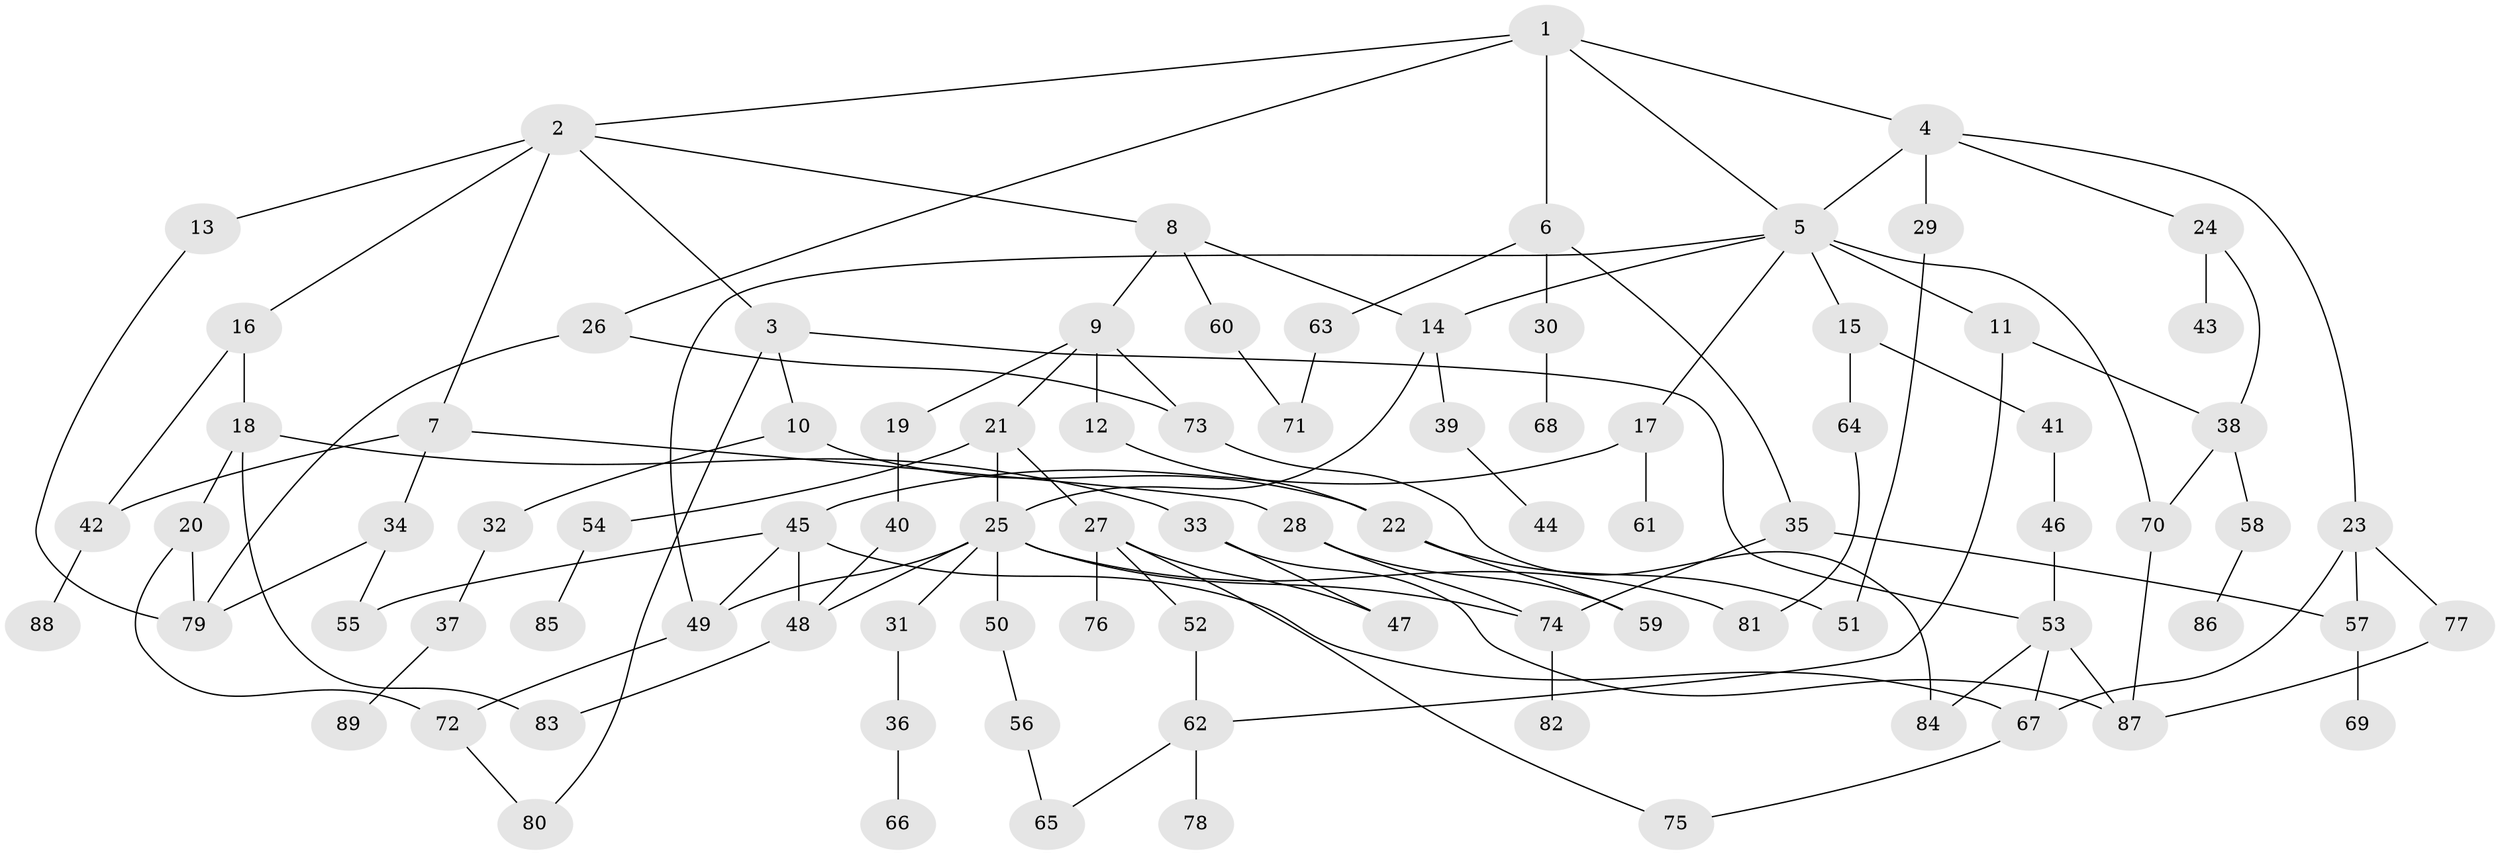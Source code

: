 // Generated by graph-tools (version 1.1) at 2025/13/03/09/25 04:13:29]
// undirected, 89 vertices, 125 edges
graph export_dot {
graph [start="1"]
  node [color=gray90,style=filled];
  1;
  2;
  3;
  4;
  5;
  6;
  7;
  8;
  9;
  10;
  11;
  12;
  13;
  14;
  15;
  16;
  17;
  18;
  19;
  20;
  21;
  22;
  23;
  24;
  25;
  26;
  27;
  28;
  29;
  30;
  31;
  32;
  33;
  34;
  35;
  36;
  37;
  38;
  39;
  40;
  41;
  42;
  43;
  44;
  45;
  46;
  47;
  48;
  49;
  50;
  51;
  52;
  53;
  54;
  55;
  56;
  57;
  58;
  59;
  60;
  61;
  62;
  63;
  64;
  65;
  66;
  67;
  68;
  69;
  70;
  71;
  72;
  73;
  74;
  75;
  76;
  77;
  78;
  79;
  80;
  81;
  82;
  83;
  84;
  85;
  86;
  87;
  88;
  89;
  1 -- 2;
  1 -- 4;
  1 -- 5;
  1 -- 6;
  1 -- 26;
  2 -- 3;
  2 -- 7;
  2 -- 8;
  2 -- 13;
  2 -- 16;
  3 -- 10;
  3 -- 80;
  3 -- 53;
  4 -- 23;
  4 -- 24;
  4 -- 29;
  4 -- 5;
  5 -- 11;
  5 -- 14;
  5 -- 15;
  5 -- 17;
  5 -- 49;
  5 -- 70;
  6 -- 30;
  6 -- 35;
  6 -- 63;
  7 -- 28;
  7 -- 34;
  7 -- 42;
  8 -- 9;
  8 -- 60;
  8 -- 14;
  9 -- 12;
  9 -- 19;
  9 -- 21;
  9 -- 73;
  10 -- 32;
  10 -- 22;
  11 -- 38;
  11 -- 62;
  12 -- 22;
  13 -- 79;
  14 -- 39;
  14 -- 25;
  15 -- 41;
  15 -- 64;
  16 -- 18;
  16 -- 42;
  17 -- 45;
  17 -- 61;
  18 -- 20;
  18 -- 33;
  18 -- 83;
  19 -- 40;
  20 -- 72;
  20 -- 79;
  21 -- 25;
  21 -- 27;
  21 -- 54;
  22 -- 59;
  22 -- 51;
  23 -- 57;
  23 -- 67;
  23 -- 77;
  24 -- 43;
  24 -- 38;
  25 -- 31;
  25 -- 48;
  25 -- 49;
  25 -- 50;
  25 -- 81;
  25 -- 74;
  26 -- 73;
  26 -- 79;
  27 -- 52;
  27 -- 76;
  27 -- 47;
  27 -- 75;
  28 -- 74;
  28 -- 59;
  29 -- 51;
  30 -- 68;
  31 -- 36;
  32 -- 37;
  33 -- 47;
  33 -- 87;
  34 -- 55;
  34 -- 79;
  35 -- 57;
  35 -- 74;
  36 -- 66;
  37 -- 89;
  38 -- 58;
  38 -- 70;
  39 -- 44;
  40 -- 48;
  41 -- 46;
  42 -- 88;
  45 -- 49;
  45 -- 48;
  45 -- 55;
  45 -- 67;
  46 -- 53;
  48 -- 83;
  49 -- 72;
  50 -- 56;
  52 -- 62;
  53 -- 84;
  53 -- 87;
  53 -- 67;
  54 -- 85;
  56 -- 65;
  57 -- 69;
  58 -- 86;
  60 -- 71;
  62 -- 78;
  62 -- 65;
  63 -- 71;
  64 -- 81;
  67 -- 75;
  70 -- 87;
  72 -- 80;
  73 -- 84;
  74 -- 82;
  77 -- 87;
}
